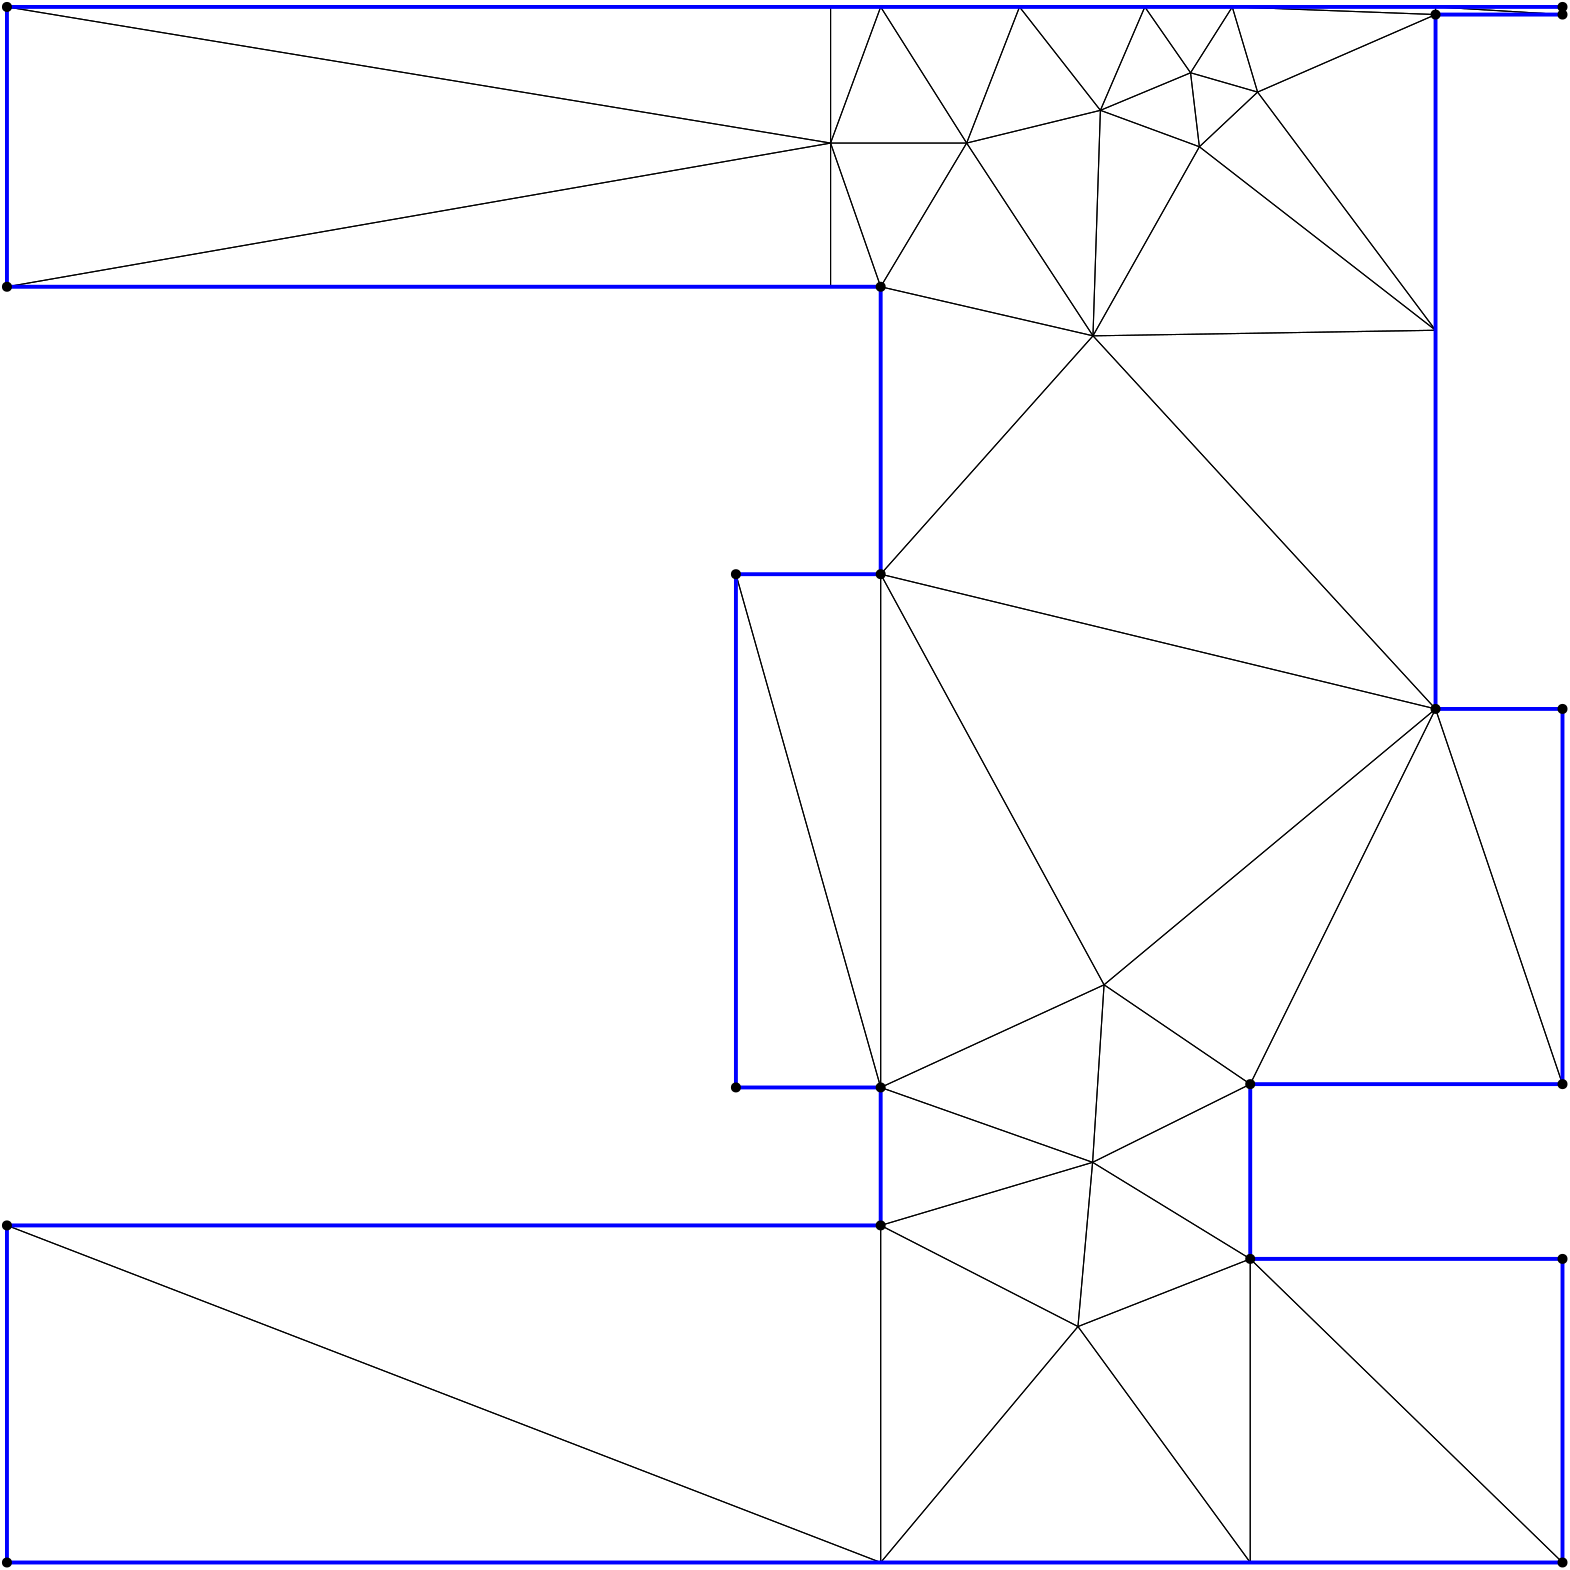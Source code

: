 <?xml version="1.0"?>
<!DOCTYPE ipe SYSTEM "ipe.dtd">
<ipe version="70218" creator="Ipe 7.2.24">
<info created="D:20221020151441" modified="D:20221020151441"/>
<ipestyle name="basic">
<symbol name="mark/disk(sx)" transformations="translations">
<path fill="sym-stroke">
0.6 0 0 0.6 0 0 e
</path>
</symbol>
<anglesize name="22.5 deg" value="22.5"/>
<anglesize name="30 deg" value="30"/>
<anglesize name="45 deg" value="45"/>
<anglesize name="60 deg" value="60"/>
<anglesize name="90 deg" value="90"/>
<arrowsize name="large" value="10"/>
<arrowsize name="small" value="5"/>
<arrowsize name="tiny" value="3"/>
<color name="blue" value="0 0 1"/>
<color name="gray" value="0.745"/>
<color name="green" value="0 1 0"/>
<color name="red" value="1 0 0"/>
<color name="pink" value="1 0.753 0.796"/>
<pen name="heavier" value="0.8"/>
<pen name="fat" value="1.4"/>
<pen name="ultrafat" value="2"/>
<gridsize name="16 pts (~6 mm)" value="16"/>
<gridsize name="32 pts (~12 mm)" value="32"/>
<gridsize name="4 pts" value="4"/>
<gridsize name="8 pts (~3 mm)" value="8"/>
<opacity name="10%" value="0.1"/>
<opacity name="25%" value="0.25"/>
<opacity name="50%" value="0.5"/>
<opacity name="75%" value="0.75"/>
<symbolsize name="large" value="5"/>
<symbolsize name="small" value="2"/>
<symbolsize name="tiny" value="1.1"/>
<textsize name="huge" value="\huge"/>
<textsize name="large" value="\large"/>
<textsize name="small" value="\small"/>
<textsize name="tiny" value="	iny"/>
<tiling name="falling" angle="-60" step="4" width="1"/>
<tiling name="rising" angle="30" step="4" width="1"/>
</ipestyle>
<page>
<layer name="hull"/>
<layer name="constraints"/>
<layer name="triangulation"/>
<layer name="obtuse"/>
<layer name="blub"/>
<layer name="problems"/>
<view layers="hull constraints triangulation obtuse blub" active="triangulation"/>
<path layer="triangulation" stroke="black">
278.431 627.792 m 
278.431 443.02 l 
</path>
<path layer="triangulation" stroke="black">
278.431 443.02 m 
330.545 443.02 l 
</path>
<path layer="triangulation" stroke="black">
330.545 443.02 m 
278.431 627.792 l 
</path>
<path layer="triangulation" stroke="black">
406.835 416.058 m 
330.545 393.346 l 
</path>
<path layer="triangulation" stroke="black">
330.545 393.346 m 
401.564 356.944 l 
</path>
<path layer="triangulation" stroke="black">
401.564 356.944 m 
406.835 416.058 l 
</path>
<path layer="triangulation" stroke="black">
401.564 356.944 m 
463.583 381.296 l 
</path>
<path layer="triangulation" stroke="black">
463.583 381.296 m 
406.835 416.058 l 
</path>
<path layer="triangulation" stroke="black">
406.835 416.058 m 
401.564 356.944 l 
</path>
<path layer="triangulation" stroke="black">
463.583 444.212 m 
576 444.212 l 
</path>
<path layer="triangulation" stroke="black">
576 444.212 m 
530.295 579.287 l 
</path>
<path layer="triangulation" stroke="black">
530.295 579.287 m 
463.583 444.212 l 
</path>
<path layer="triangulation" stroke="black">
576 444.212 m 
576 579.287 l 
</path>
<path layer="triangulation" stroke="black">
576 579.287 m 
530.295 579.287 l 
</path>
<path layer="triangulation" stroke="black">
530.295 579.287 m 
576 444.212 l 
</path>
<path layer="triangulation" stroke="black">
330.545 627.792 m 
278.431 627.792 l 
</path>
<path layer="triangulation" stroke="black">
278.431 627.792 m 
330.545 443.02 l 
</path>
<path layer="triangulation" stroke="black">
330.545 443.02 m 
330.545 627.792 l 
</path>
<path layer="triangulation" stroke="black">
576 829.254 m 
576 832 l 
</path>
<path layer="triangulation" stroke="black">
576 832 m 
530.295 832 l 
</path>
<path layer="triangulation" stroke="black">
530.295 832 m 
576 829.254 l 
</path>
<path layer="triangulation" stroke="black">
312.508 731.264 m 
312.508 782.993 l 
</path>
<path layer="triangulation" stroke="black">
312.508 782.993 m 
16 731.264 l 
</path>
<path layer="triangulation" stroke="black">
16 731.264 m 
312.508 731.264 l 
</path>
<path layer="triangulation" stroke="black">
410.96 479.973 m 
330.545 627.792 l 
</path>
<path layer="triangulation" stroke="black">
330.545 627.792 m 
330.545 443.02 l 
</path>
<path layer="triangulation" stroke="black">
330.545 443.02 m 
410.96 479.973 l 
</path>
<path layer="triangulation" stroke="black">
380.525 832 m 
409.641 794.782 l 
</path>
<path layer="triangulation" stroke="black">
409.641 794.782 m 
425.638 832 l 
</path>
<path layer="triangulation" stroke="black">
425.638 832 m 
380.525 832 l 
</path>
<path layer="triangulation" stroke="black">
530.295 832 m 
530.295 829.254 l 
</path>
<path layer="triangulation" stroke="black">
530.295 829.254 m 
576 829.254 l 
</path>
<path layer="triangulation" stroke="black">
576 829.254 m 
530.295 832 l 
</path>
<path layer="triangulation" stroke="black">
406.971 713.6 m 
330.545 731.264 l 
</path>
<path layer="triangulation" stroke="black">
330.545 731.264 m 
330.545 627.792 l 
</path>
<path layer="triangulation" stroke="black">
330.545 627.792 m 
406.971 713.6 l 
</path>
<path layer="triangulation" stroke="black">
410.96 479.973 m 
530.295 579.287 l 
</path>
<path layer="triangulation" stroke="black">
530.295 579.287 m 
330.545 627.792 l 
</path>
<path layer="triangulation" stroke="black">
330.545 627.792 m 
410.96 479.973 l 
</path>
<path layer="triangulation" stroke="black">
330.545 393.346 m 
406.835 416.058 l 
</path>
<path layer="triangulation" stroke="black">
406.835 416.058 m 
330.545 443.02 l 
</path>
<path layer="triangulation" stroke="black">
330.545 443.02 m 
330.545 393.346 l 
</path>
<path layer="triangulation" stroke="black">
576 381.296 m 
463.583 381.296 l 
</path>
<path layer="triangulation" stroke="black">
463.583 381.296 m 
576 272 l 
</path>
<path layer="triangulation" stroke="black">
576 272 m 
576 381.296 l 
</path>
<path layer="triangulation" stroke="black">
463.583 444.212 m 
406.835 416.058 l 
</path>
<path layer="triangulation" stroke="black">
406.835 416.058 m 
463.583 381.296 l 
</path>
<path layer="triangulation" stroke="black">
463.583 381.296 m 
463.583 444.212 l 
</path>
<path layer="triangulation" stroke="black">
463.583 444.212 m 
410.96 479.973 l 
</path>
<path layer="triangulation" stroke="black">
410.96 479.973 m 
406.835 416.058 l 
</path>
<path layer="triangulation" stroke="black">
406.835 416.058 m 
463.583 444.212 l 
</path>
<path layer="triangulation" stroke="black">
406.971 713.6 m 
409.641 794.782 l 
</path>
<path layer="triangulation" stroke="black">
409.641 794.782 m 
361.493 783.001 l 
</path>
<path layer="triangulation" stroke="black">
361.493 783.001 m 
406.971 713.6 l 
</path>
<path layer="triangulation" stroke="black">
16 832 m 
16 731.264 l 
</path>
<path layer="triangulation" stroke="black">
16 731.264 m 
312.508 782.993 l 
</path>
<path layer="triangulation" stroke="black">
312.508 782.993 m 
16 832 l 
</path>
<path layer="triangulation" stroke="black">
330.545 832 m 
312.508 782.993 l 
</path>
<path layer="triangulation" stroke="black">
312.508 782.993 m 
361.493 783.001 l 
</path>
<path layer="triangulation" stroke="black">
361.493 783.001 m 
330.545 832 l 
</path>
<path layer="triangulation" stroke="black">
466.228 801.345 m 
457.116 832 l 
</path>
<path layer="triangulation" stroke="black">
457.116 832 m 
442.097 808.3 l 
</path>
<path layer="triangulation" stroke="black">
442.097 808.3 m 
466.228 801.345 l 
</path>
<path layer="triangulation" stroke="black">
530.295 829.254 m 
530.295 832 l 
</path>
<path layer="triangulation" stroke="black">
530.295 832 m 
457.116 832 l 
</path>
<path layer="triangulation" stroke="black">
457.116 832 m 
530.295 829.254 l 
</path>
<path layer="triangulation" stroke="black">
530.295 579.287 m 
530.295 715.61 l 
</path>
<path layer="triangulation" stroke="black">
530.295 715.61 m 
406.971 713.6 l 
</path>
<path layer="triangulation" stroke="black">
406.971 713.6 m 
530.295 579.287 l 
</path>
<path layer="triangulation" stroke="black">
530.295 715.61 m 
530.295 829.254 l 
</path>
<path layer="triangulation" stroke="black">
530.295 829.254 m 
466.228 801.345 l 
</path>
<path layer="triangulation" stroke="black">
466.228 801.345 m 
530.295 715.61 l 
</path>
<path layer="triangulation" stroke="black">
330.545 272 m 
401.564 356.944 l 
</path>
<path layer="triangulation" stroke="black">
401.564 356.944 m 
330.545 393.346 l 
</path>
<path layer="triangulation" stroke="black">
330.545 393.346 m 
330.545 272 l 
</path>
<path layer="triangulation" stroke="black">
463.583 272 m 
463.583 381.296 l 
</path>
<path layer="triangulation" stroke="black">
463.583 381.296 m 
401.564 356.944 l 
</path>
<path layer="triangulation" stroke="black">
401.564 356.944 m 
463.583 272 l 
</path>
<path layer="triangulation" stroke="black">
463.583 272 m 
401.564 356.944 l 
</path>
<path layer="triangulation" stroke="black">
401.564 356.944 m 
330.545 272 l 
</path>
<path layer="triangulation" stroke="black">
330.545 272 m 
463.583 272 l 
</path>
<path layer="triangulation" stroke="black">
330.545 731.264 m 
312.508 782.993 l 
</path>
<path layer="triangulation" stroke="black">
312.508 782.993 m 
312.508 731.264 l 
</path>
<path layer="triangulation" stroke="black">
312.508 731.264 m 
330.545 731.264 l 
</path>
<path layer="triangulation" stroke="black">
330.545 731.264 m 
361.493 783.001 l 
</path>
<path layer="triangulation" stroke="black">
361.493 783.001 m 
312.508 782.993 l 
</path>
<path layer="triangulation" stroke="black">
312.508 782.993 m 
330.545 731.264 l 
</path>
<path layer="triangulation" stroke="black">
409.641 794.782 m 
442.097 808.3 l 
</path>
<path layer="triangulation" stroke="black">
442.097 808.3 m 
425.638 832 l 
</path>
<path layer="triangulation" stroke="black">
425.638 832 m 
409.641 794.782 l 
</path>
<path layer="triangulation" stroke="black">
312.508 832 m 
312.508 782.993 l 
</path>
<path layer="triangulation" stroke="black">
312.508 782.993 m 
330.545 832 l 
</path>
<path layer="triangulation" stroke="black">
330.545 832 m 
312.508 832 l 
</path>
<path layer="triangulation" stroke="black">
361.493 783.001 m 
380.525 832 l 
</path>
<path layer="triangulation" stroke="black">
380.525 832 m 
330.545 832 l 
</path>
<path layer="triangulation" stroke="black">
330.545 832 m 
361.493 783.001 l 
</path>
<path layer="triangulation" stroke="black">
361.493 783.001 m 
409.641 794.782 l 
</path>
<path layer="triangulation" stroke="black">
409.641 794.782 m 
380.525 832 l 
</path>
<path layer="triangulation" stroke="black">
380.525 832 m 
361.493 783.001 l 
</path>
<path layer="triangulation" stroke="black">
16 832 m 
312.508 782.993 l 
</path>
<path layer="triangulation" stroke="black">
312.508 782.993 m 
312.508 832 l 
</path>
<path layer="triangulation" stroke="black">
312.508 832 m 
16 832 l 
</path>
<path layer="triangulation" stroke="black">
466.228 801.345 m 
442.097 808.3 l 
</path>
<path layer="triangulation" stroke="black">
442.097 808.3 m 
445.272 781.664 l 
</path>
<path layer="triangulation" stroke="black">
445.272 781.664 m 
466.228 801.345 l 
</path>
<path layer="triangulation" stroke="black">
425.638 832 m 
442.097 808.3 l 
</path>
<path layer="triangulation" stroke="black">
442.097 808.3 m 
457.116 832 l 
</path>
<path layer="triangulation" stroke="black">
457.116 832 m 
425.638 832 l 
</path>
<path layer="triangulation" stroke="black">
406.971 713.6 m 
530.295 715.61 l 
</path>
<path layer="triangulation" stroke="black">
530.295 715.61 m 
445.272 781.664 l 
</path>
<path layer="triangulation" stroke="black">
445.272 781.664 m 
406.971 713.6 l 
</path>
<path layer="triangulation" stroke="black">
530.295 829.254 m 
457.116 832 l 
</path>
<path layer="triangulation" stroke="black">
457.116 832 m 
466.228 801.345 l 
</path>
<path layer="triangulation" stroke="black">
466.228 801.345 m 
530.295 829.254 l 
</path>
<path layer="triangulation" stroke="black">
330.545 731.264 m 
406.971 713.6 l 
</path>
<path layer="triangulation" stroke="black">
406.971 713.6 m 
361.493 783.001 l 
</path>
<path layer="triangulation" stroke="black">
361.493 783.001 m 
330.545 731.264 l 
</path>
<path layer="triangulation" stroke="black">
445.272 781.664 m 
442.097 808.3 l 
</path>
<path layer="triangulation" stroke="black">
442.097 808.3 m 
409.641 794.782 l 
</path>
<path layer="triangulation" stroke="black">
409.641 794.782 m 
445.272 781.664 l 
</path>
<path layer="triangulation" stroke="black">
445.272 781.664 m 
530.295 715.61 l 
</path>
<path layer="triangulation" stroke="black">
530.295 715.61 m 
466.228 801.345 l 
</path>
<path layer="triangulation" stroke="black">
466.228 801.345 m 
445.272 781.664 l 
</path>
<path layer="triangulation" stroke="black">
576 272 m 
463.583 381.296 l 
</path>
<path layer="triangulation" stroke="black">
463.583 381.296 m 
463.583 272 l 
</path>
<path layer="triangulation" stroke="black">
463.583 272 m 
576 272 l 
</path>
<path layer="triangulation" stroke="black">
406.835 416.058 m 
410.96 479.973 l 
</path>
<path layer="triangulation" stroke="black">
410.96 479.973 m 
330.545 443.02 l 
</path>
<path layer="triangulation" stroke="black">
330.545 443.02 m 
406.835 416.058 l 
</path>
<path layer="triangulation" stroke="black">
463.583 444.212 m 
530.295 579.287 l 
</path>
<path layer="triangulation" stroke="black">
530.295 579.287 m 
410.96 479.973 l 
</path>
<path layer="triangulation" stroke="black">
410.96 479.973 m 
463.583 444.212 l 
</path>
<path layer="triangulation" stroke="black">
409.641 794.782 m 
406.971 713.6 l 
</path>
<path layer="triangulation" stroke="black">
406.971 713.6 m 
445.272 781.664 l 
</path>
<path layer="triangulation" stroke="black">
445.272 781.664 m 
409.641 794.782 l 
</path>
<path layer="triangulation" stroke="black">
330.545 627.792 m 
530.295 579.287 l 
</path>
<path layer="triangulation" stroke="black">
530.295 579.287 m 
406.971 713.6 l 
</path>
<path layer="triangulation" stroke="black">
406.971 713.6 m 
330.545 627.792 l 
</path>
<path layer="triangulation" stroke="black">
330.545 393.346 m 
16 393.346 l 
</path>
<path layer="triangulation" stroke="black">
16 393.346 m 
330.545 272 l 
</path>
<path layer="triangulation" stroke="black">
330.545 272 m 
330.545 393.346 l 
</path>
<path layer="triangulation" stroke="black">
330.545 272 m 
16 393.346 l 
</path>
<path layer="triangulation" stroke="black">
16 393.346 m 
16 272 l 
</path>
<path layer="triangulation" stroke="black">
16 272 m 
330.545 272 l 
</path>
<path layer="hull" stroke="blue" pen="fat">
16 272 m 
576 272 l 
</path>
<path layer="hull" stroke="blue" pen="fat">
576 272 m 
576 381.296 l 
</path>
<path layer="hull" stroke="blue" pen="fat">
576 381.296 m 
463.583 381.296 l 
</path>
<path layer="hull" stroke="blue" pen="fat">
463.583 381.296 m 
463.583 444.212 l 
</path>
<path layer="hull" stroke="blue" pen="fat">
463.583 444.212 m 
576 444.212 l 
</path>
<path layer="hull" stroke="blue" pen="fat">
576 444.212 m 
576 579.287 l 
</path>
<path layer="hull" stroke="blue" pen="fat">
576 579.287 m 
530.295 579.287 l 
</path>
<path layer="hull" stroke="blue" pen="fat">
530.295 579.287 m 
530.295 829.254 l 
</path>
<path layer="hull" stroke="blue" pen="fat">
530.295 829.254 m 
576 829.254 l 
</path>
<path layer="hull" stroke="blue" pen="fat">
576 829.254 m 
576 832 l 
</path>
<path layer="hull" stroke="blue" pen="fat">
576 832 m 
16 832 l 
</path>
<path layer="hull" stroke="blue" pen="fat">
16 832 m 
16 731.264 l 
</path>
<path layer="hull" stroke="blue" pen="fat">
16 731.264 m 
330.545 731.264 l 
</path>
<path layer="hull" stroke="blue" pen="fat">
330.545 731.264 m 
330.545 627.792 l 
</path>
<path layer="hull" stroke="blue" pen="fat">
330.545 627.792 m 
278.431 627.792 l 
</path>
<path layer="hull" stroke="blue" pen="fat">
278.431 627.792 m 
278.431 443.02 l 
</path>
<path layer="hull" stroke="blue" pen="fat">
278.431 443.02 m 
330.545 443.02 l 
</path>
<path layer="hull" stroke="blue" pen="fat">
330.545 443.02 m 
330.545 393.346 l 
</path>
<path layer="hull" stroke="blue" pen="fat">
330.545 393.346 m 
16 393.346 l 
</path>
<path layer="hull" stroke="blue" pen="fat">
16 393.346 m 
16 272 l 
</path>
<use layer="points" name="mark/disk(sx)" pos="16 272" size="normal" stroke="black"/>
<use layer="points" name="mark/disk(sx)" pos="576 272" size="normal" stroke="black"/>
<use layer="points" name="mark/disk(sx)" pos="576 381.296" size="normal" stroke="black"/>
<use layer="points" name="mark/disk(sx)" pos="463.583 381.296" size="normal" stroke="black"/>
<use layer="points" name="mark/disk(sx)" pos="463.583 444.212" size="normal" stroke="black"/>
<use layer="points" name="mark/disk(sx)" pos="576 444.212" size="normal" stroke="black"/>
<use layer="points" name="mark/disk(sx)" pos="576 579.287" size="normal" stroke="black"/>
<use layer="points" name="mark/disk(sx)" pos="530.295 579.287" size="normal" stroke="black"/>
<use layer="points" name="mark/disk(sx)" pos="530.295 829.254" size="normal" stroke="black"/>
<use layer="points" name="mark/disk(sx)" pos="576 829.254" size="normal" stroke="black"/>
<use layer="points" name="mark/disk(sx)" pos="576 832" size="normal" stroke="black"/>
<use layer="points" name="mark/disk(sx)" pos="16 832" size="normal" stroke="black"/>
<use layer="points" name="mark/disk(sx)" pos="16 731.264" size="normal" stroke="black"/>
<use layer="points" name="mark/disk(sx)" pos="330.545 731.264" size="normal" stroke="black"/>
<use layer="points" name="mark/disk(sx)" pos="330.545 627.792" size="normal" stroke="black"/>
<use layer="points" name="mark/disk(sx)" pos="278.431 627.792" size="normal" stroke="black"/>
<use layer="points" name="mark/disk(sx)" pos="278.431 443.02" size="normal" stroke="black"/>
<use layer="points" name="mark/disk(sx)" pos="330.545 443.02" size="normal" stroke="black"/>
<use layer="points" name="mark/disk(sx)" pos="330.545 393.346" size="normal" stroke="black"/>
<use layer="points" name="mark/disk(sx)" pos="16 393.346" size="normal" stroke="black"/>
</page>
</ipe>
